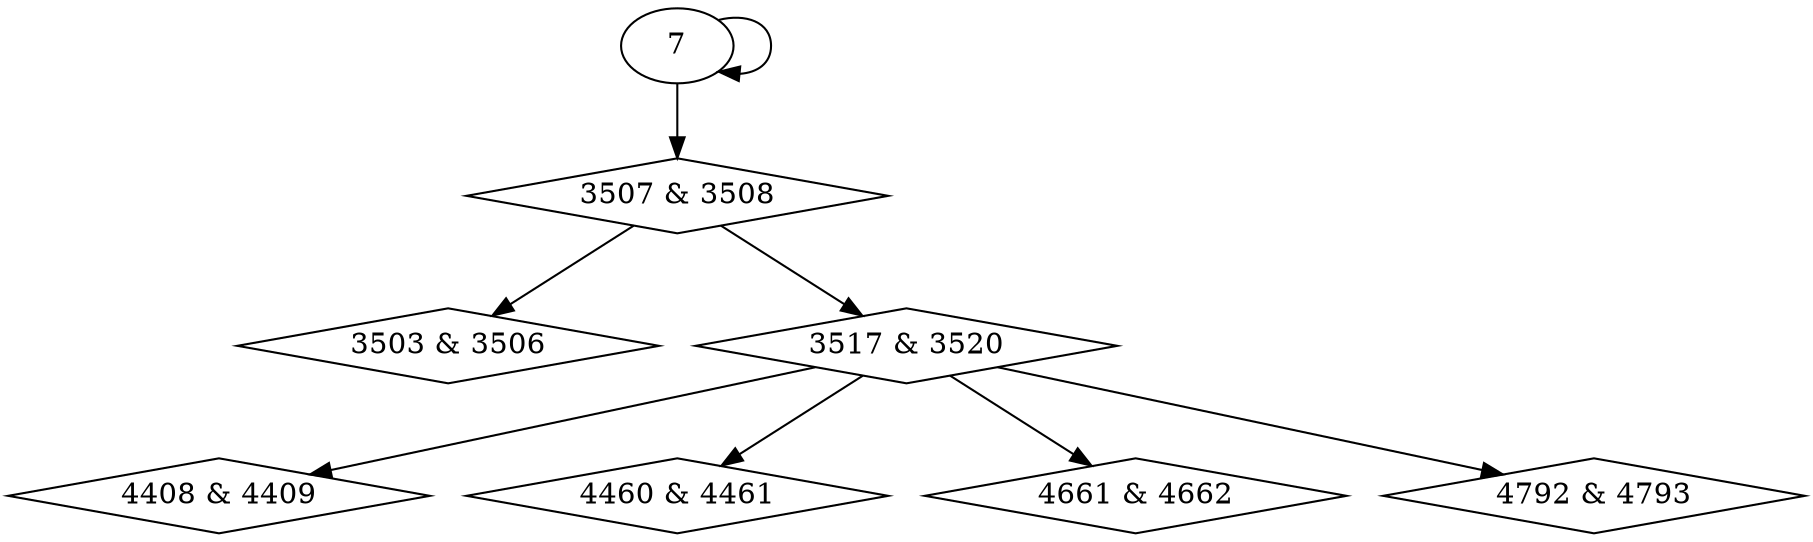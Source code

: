 digraph {
0 [label = "3503 & 3506", shape = diamond];
1 [label = "3507 & 3508", shape = diamond];
2 [label = "3517 & 3520", shape = diamond];
3 [label = "4408 & 4409", shape = diamond];
4 [label = "4460 & 4461", shape = diamond];
5 [label = "4661 & 4662", shape = diamond];
6 [label = "4792 & 4793", shape = diamond];
1 -> 0;
7 -> 1;
1 -> 2;
2 -> 3;
2 -> 4;
2 -> 5;
2 -> 6;
7 -> 7;
}
